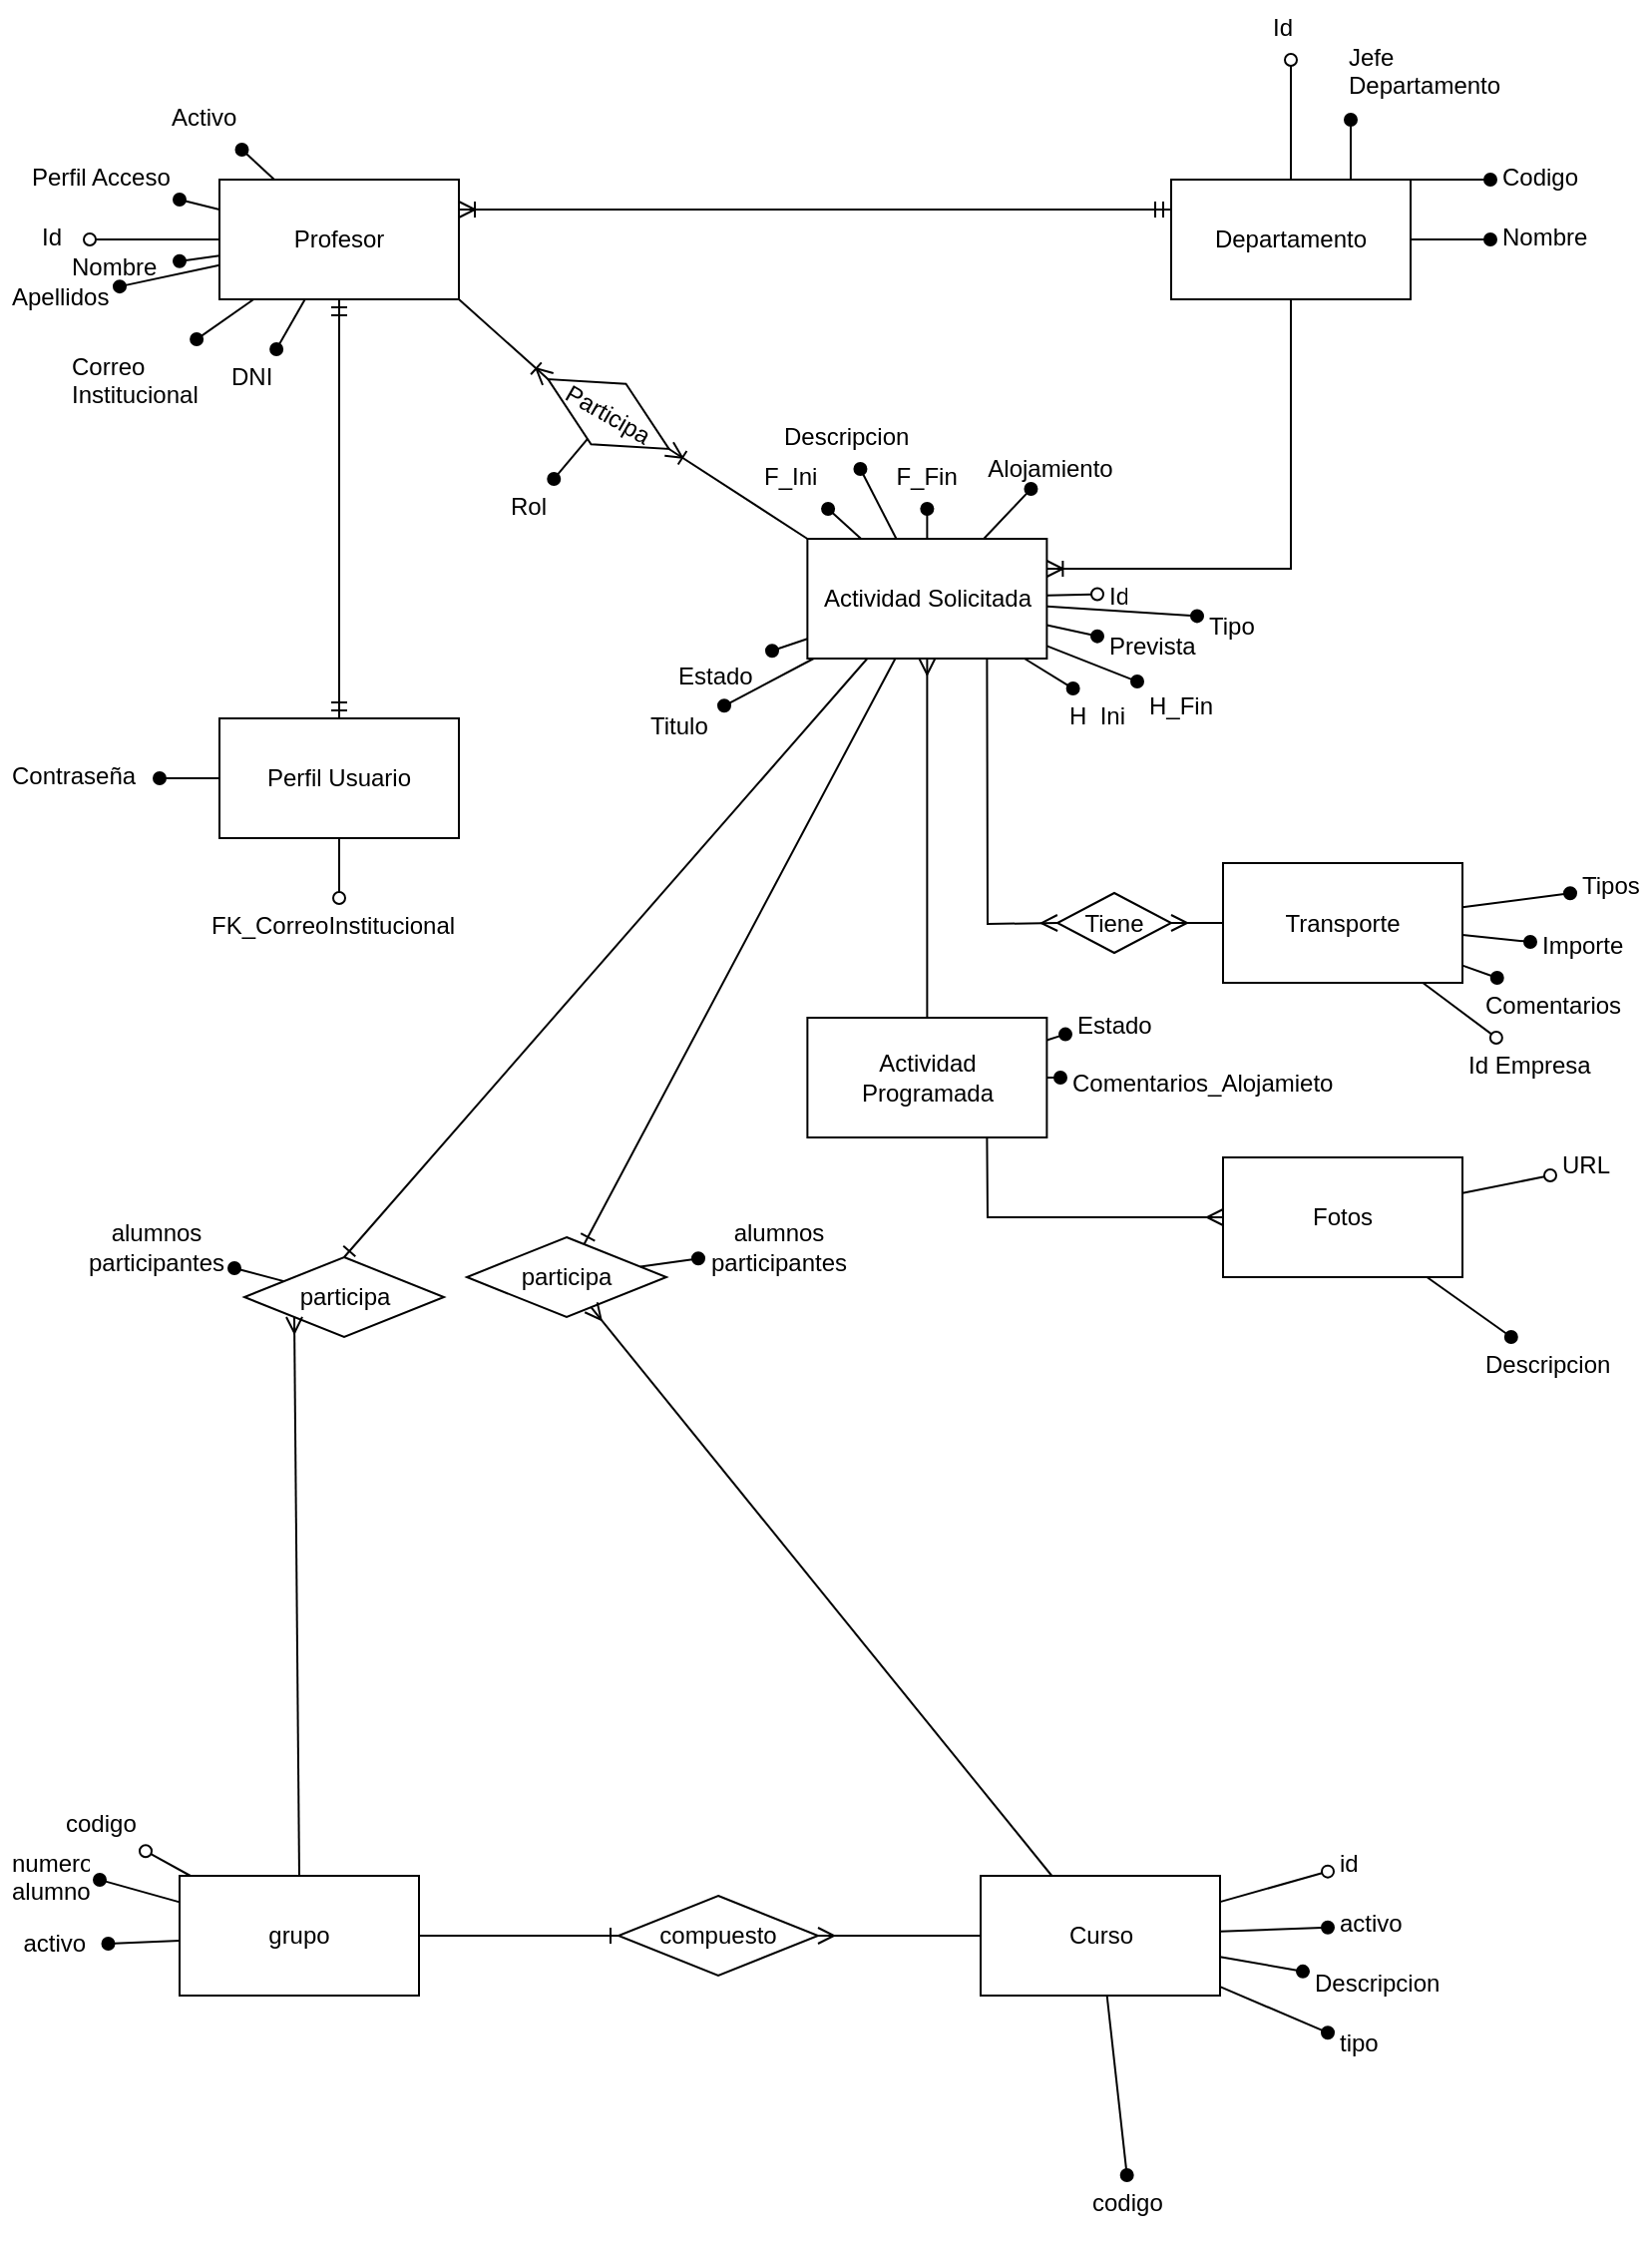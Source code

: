 <mxfile version="24.1.0" type="device">
  <diagram id="plJpAGmWLjXe8Xz67yxv" name="Página-1">
    <mxGraphModel dx="1120" dy="532" grid="1" gridSize="10" guides="1" tooltips="1" connect="1" arrows="1" fold="1" page="1" pageScale="1" pageWidth="827" pageHeight="1169" math="0" shadow="0">
      <root>
        <mxCell id="0" />
        <mxCell id="1" parent="0" />
        <mxCell id="dSzfsb9VWE610NWKicuW-9" style="edgeStyle=none;rounded=0;orthogonalLoop=1;jettySize=auto;html=1;endArrow=oval;endFill=0;" parent="1" source="dSzfsb9VWE610NWKicuW-1" target="dSzfsb9VWE610NWKicuW-5" edge="1">
          <mxGeometry relative="1" as="geometry" />
        </mxCell>
        <mxCell id="dSzfsb9VWE610NWKicuW-1" value="Profesor" style="whiteSpace=wrap;html=1;" parent="1" vertex="1">
          <mxGeometry x="110" y="110" width="120" height="60" as="geometry" />
        </mxCell>
        <mxCell id="dSzfsb9VWE610NWKicuW-5" value="Id" style="text;strokeColor=none;fillColor=none;spacingLeft=4;spacingRight=4;overflow=hidden;rotatable=0;points=[[0,0.5],[1,0.5]];portConstraint=eastwest;fontSize=12;" parent="1" vertex="1">
          <mxGeometry x="15" y="125" width="30" height="30" as="geometry" />
        </mxCell>
        <mxCell id="dSzfsb9VWE610NWKicuW-10" style="edgeStyle=none;rounded=0;orthogonalLoop=1;jettySize=auto;html=1;endArrow=oval;endFill=1;" parent="1" source="dSzfsb9VWE610NWKicuW-1" target="dSzfsb9VWE610NWKicuW-15" edge="1">
          <mxGeometry relative="1" as="geometry">
            <mxPoint x="110" y="135" as="sourcePoint" />
            <mxPoint x="70" y="130" as="targetPoint" />
          </mxGeometry>
        </mxCell>
        <mxCell id="dSzfsb9VWE610NWKicuW-15" value="Nombre" style="text;strokeColor=none;fillColor=none;spacingLeft=4;spacingRight=4;overflow=hidden;rotatable=0;points=[[0,0.5],[1,0.5]];portConstraint=eastwest;fontSize=12;" parent="1" vertex="1">
          <mxGeometry x="30" y="140" width="60" height="30" as="geometry" />
        </mxCell>
        <mxCell id="dSzfsb9VWE610NWKicuW-16" style="edgeStyle=none;rounded=0;orthogonalLoop=1;jettySize=auto;html=1;endArrow=oval;endFill=1;" parent="1" source="dSzfsb9VWE610NWKicuW-1" target="dSzfsb9VWE610NWKicuW-17" edge="1">
          <mxGeometry relative="1" as="geometry">
            <mxPoint x="110" y="185" as="sourcePoint" />
            <mxPoint x="60" y="220" as="targetPoint" />
          </mxGeometry>
        </mxCell>
        <mxCell id="dSzfsb9VWE610NWKicuW-17" value="Correo &#xa;Institucional" style="text;strokeColor=none;fillColor=none;spacingLeft=4;spacingRight=4;overflow=hidden;rotatable=0;points=[[0,0.5],[1,0.5]];portConstraint=eastwest;fontSize=12;" parent="1" vertex="1">
          <mxGeometry x="30" y="190" width="80" height="40" as="geometry" />
        </mxCell>
        <mxCell id="dSzfsb9VWE610NWKicuW-19" style="edgeStyle=none;rounded=0;orthogonalLoop=1;jettySize=auto;html=1;endArrow=oval;endFill=1;" parent="1" source="dSzfsb9VWE610NWKicuW-1" target="dSzfsb9VWE610NWKicuW-20" edge="1">
          <mxGeometry relative="1" as="geometry">
            <mxPoint x="110" y="160" as="sourcePoint" />
            <mxPoint x="70" y="160" as="targetPoint" />
          </mxGeometry>
        </mxCell>
        <mxCell id="dSzfsb9VWE610NWKicuW-20" value="Apellidos" style="text;strokeColor=none;fillColor=none;spacingLeft=4;spacingRight=4;overflow=hidden;rotatable=0;points=[[0,0.5],[1,0.5]];portConstraint=eastwest;fontSize=12;" parent="1" vertex="1">
          <mxGeometry y="155" width="60" height="30" as="geometry" />
        </mxCell>
        <mxCell id="dSzfsb9VWE610NWKicuW-24" style="edgeStyle=none;rounded=0;orthogonalLoop=1;jettySize=auto;html=1;endArrow=oval;endFill=1;" parent="1" source="dSzfsb9VWE610NWKicuW-1" target="dSzfsb9VWE610NWKicuW-25" edge="1">
          <mxGeometry relative="1" as="geometry">
            <mxPoint x="200" y="280" as="sourcePoint" />
            <mxPoint x="160" y="280" as="targetPoint" />
          </mxGeometry>
        </mxCell>
        <mxCell id="dSzfsb9VWE610NWKicuW-25" value="DNI" style="text;strokeColor=none;fillColor=none;spacingLeft=4;spacingRight=4;overflow=hidden;rotatable=0;points=[[0,0.5],[1,0.5]];portConstraint=eastwest;fontSize=12;" parent="1" vertex="1">
          <mxGeometry x="110" y="195" width="40" height="30" as="geometry" />
        </mxCell>
        <mxCell id="dSzfsb9VWE610NWKicuW-26" style="edgeStyle=none;rounded=0;orthogonalLoop=1;jettySize=auto;html=1;endArrow=oval;endFill=1;" parent="1" source="dSzfsb9VWE610NWKicuW-1" target="dSzfsb9VWE610NWKicuW-27" edge="1">
          <mxGeometry relative="1" as="geometry">
            <mxPoint x="220" y="280" as="sourcePoint" />
            <mxPoint x="110" y="50" as="targetPoint" />
          </mxGeometry>
        </mxCell>
        <mxCell id="dSzfsb9VWE610NWKicuW-27" value="Activo" style="text;strokeColor=none;fillColor=none;spacingLeft=4;spacingRight=4;overflow=hidden;rotatable=0;points=[[0,0.5],[1,0.5]];portConstraint=eastwest;fontSize=12;" parent="1" vertex="1">
          <mxGeometry x="80" y="65" width="50" height="30" as="geometry" />
        </mxCell>
        <mxCell id="dSzfsb9VWE610NWKicuW-28" style="edgeStyle=none;rounded=0;orthogonalLoop=1;jettySize=auto;html=1;endArrow=oval;endFill=1;" parent="1" source="dSzfsb9VWE610NWKicuW-1" target="dSzfsb9VWE610NWKicuW-29" edge="1">
          <mxGeometry relative="1" as="geometry">
            <mxPoint x="90" y="110" as="sourcePoint" />
            <mxPoint x="90" y="70" as="targetPoint" />
          </mxGeometry>
        </mxCell>
        <mxCell id="dSzfsb9VWE610NWKicuW-29" value="Perfil Acceso" style="text;strokeColor=none;fillColor=none;spacingLeft=4;spacingRight=4;overflow=hidden;rotatable=0;points=[[0,0.5],[1,0.5]];portConstraint=eastwest;fontSize=12;" parent="1" vertex="1">
          <mxGeometry x="10" y="95" width="80" height="30" as="geometry" />
        </mxCell>
        <mxCell id="dSzfsb9VWE610NWKicuW-30" value="Perfil Usuario" style="whiteSpace=wrap;html=1;" parent="1" vertex="1">
          <mxGeometry x="110" y="380" width="120" height="60" as="geometry" />
        </mxCell>
        <mxCell id="dSzfsb9VWE610NWKicuW-32" value="" style="fontSize=12;html=1;endArrow=ERmandOne;startArrow=ERmandOne;rounded=0;entryX=0.5;entryY=1;entryDx=0;entryDy=0;exitX=0.5;exitY=0;exitDx=0;exitDy=0;" parent="1" source="dSzfsb9VWE610NWKicuW-30" target="dSzfsb9VWE610NWKicuW-1" edge="1">
          <mxGeometry width="100" height="100" relative="1" as="geometry">
            <mxPoint x="160" y="470" as="sourcePoint" />
            <mxPoint x="260" y="290" as="targetPoint" />
          </mxGeometry>
        </mxCell>
        <mxCell id="dSzfsb9VWE610NWKicuW-35" style="edgeStyle=none;rounded=0;orthogonalLoop=1;jettySize=auto;html=1;endArrow=oval;endFill=1;entryX=1;entryY=0.5;entryDx=0;entryDy=0;exitX=0;exitY=0.5;exitDx=0;exitDy=0;" parent="1" source="dSzfsb9VWE610NWKicuW-30" target="dSzfsb9VWE610NWKicuW-36" edge="1">
          <mxGeometry relative="1" as="geometry">
            <mxPoint x="200" y="420" as="sourcePoint" />
            <mxPoint x="-90" y="240" as="targetPoint" />
          </mxGeometry>
        </mxCell>
        <mxCell id="dSzfsb9VWE610NWKicuW-36" value="Contraseña" style="text;strokeColor=none;fillColor=none;spacingLeft=4;spacingRight=4;overflow=hidden;rotatable=0;points=[[0,0.5],[1,0.5]];portConstraint=eastwest;fontSize=12;" parent="1" vertex="1">
          <mxGeometry y="395" width="80" height="30" as="geometry" />
        </mxCell>
        <mxCell id="dSzfsb9VWE610NWKicuW-37" style="edgeStyle=none;rounded=0;orthogonalLoop=1;jettySize=auto;html=1;endArrow=oval;endFill=0;exitX=0.5;exitY=1;exitDx=0;exitDy=0;" parent="1" source="dSzfsb9VWE610NWKicuW-30" target="dSzfsb9VWE610NWKicuW-38" edge="1">
          <mxGeometry relative="1" as="geometry">
            <mxPoint x="110" y="440" as="sourcePoint" />
            <mxPoint x="-90" y="270" as="targetPoint" />
          </mxGeometry>
        </mxCell>
        <mxCell id="dSzfsb9VWE610NWKicuW-38" value="FK_CorreoInstitucional" style="text;strokeColor=none;fillColor=none;spacingLeft=4;spacingRight=4;overflow=hidden;rotatable=0;points=[[0,0.5],[1,0.5]];portConstraint=eastwest;fontSize=12;" parent="1" vertex="1">
          <mxGeometry x="100" y="470" width="140" height="30" as="geometry" />
        </mxCell>
        <mxCell id="dSzfsb9VWE610NWKicuW-43" value="Departamento" style="whiteSpace=wrap;html=1;" parent="1" vertex="1">
          <mxGeometry x="587" y="110" width="120" height="60" as="geometry" />
        </mxCell>
        <mxCell id="dSzfsb9VWE610NWKicuW-44" style="edgeStyle=none;rounded=0;orthogonalLoop=1;jettySize=auto;html=1;endArrow=oval;endFill=1;entryX=0;entryY=0.5;entryDx=0;entryDy=0;exitX=1;exitY=0.5;exitDx=0;exitDy=0;" parent="1" source="dSzfsb9VWE610NWKicuW-43" target="dSzfsb9VWE610NWKicuW-45" edge="1">
          <mxGeometry relative="1" as="geometry">
            <mxPoint x="727" y="170" as="sourcePoint" />
            <mxPoint x="377" y="-30" as="targetPoint" />
          </mxGeometry>
        </mxCell>
        <mxCell id="dSzfsb9VWE610NWKicuW-45" value="Nombre" style="text;strokeColor=none;fillColor=none;spacingLeft=4;spacingRight=4;overflow=hidden;rotatable=0;points=[[0,0.5],[1,0.5]];portConstraint=eastwest;fontSize=12;" parent="1" vertex="1">
          <mxGeometry x="747" y="125" width="63" height="30" as="geometry" />
        </mxCell>
        <mxCell id="dSzfsb9VWE610NWKicuW-46" style="edgeStyle=none;rounded=0;orthogonalLoop=1;jettySize=auto;html=1;endArrow=oval;endFill=0;exitX=0.5;exitY=0;exitDx=0;exitDy=0;" parent="1" source="dSzfsb9VWE610NWKicuW-43" target="dSzfsb9VWE610NWKicuW-47" edge="1">
          <mxGeometry relative="1" as="geometry">
            <mxPoint x="577" y="170" as="sourcePoint" />
            <mxPoint x="377" as="targetPoint" />
          </mxGeometry>
        </mxCell>
        <mxCell id="dSzfsb9VWE610NWKicuW-47" value="Id" style="text;strokeColor=none;fillColor=none;spacingLeft=4;spacingRight=4;overflow=hidden;rotatable=0;points=[[0,0.5],[1,0.5]];portConstraint=eastwest;fontSize=12;" parent="1" vertex="1">
          <mxGeometry x="632" y="20" width="30" height="30" as="geometry" />
        </mxCell>
        <mxCell id="dSzfsb9VWE610NWKicuW-48" style="edgeStyle=none;rounded=0;orthogonalLoop=1;jettySize=auto;html=1;endArrow=oval;endFill=1;entryX=0;entryY=0.5;entryDx=0;entryDy=0;exitX=1;exitY=0;exitDx=0;exitDy=0;" parent="1" source="dSzfsb9VWE610NWKicuW-43" target="dSzfsb9VWE610NWKicuW-49" edge="1">
          <mxGeometry relative="1" as="geometry">
            <mxPoint x="707" y="85" as="sourcePoint" />
            <mxPoint x="377" y="-85" as="targetPoint" />
          </mxGeometry>
        </mxCell>
        <mxCell id="dSzfsb9VWE610NWKicuW-49" value="Codigo" style="text;strokeColor=none;fillColor=none;spacingLeft=4;spacingRight=4;overflow=hidden;rotatable=0;points=[[0,0.5],[1,0.5]];portConstraint=eastwest;fontSize=12;" parent="1" vertex="1">
          <mxGeometry x="747" y="95" width="63" height="30" as="geometry" />
        </mxCell>
        <mxCell id="dSzfsb9VWE610NWKicuW-50" style="edgeStyle=none;rounded=0;orthogonalLoop=1;jettySize=auto;html=1;endArrow=oval;endFill=1;exitX=0.75;exitY=0;exitDx=0;exitDy=0;" parent="1" source="dSzfsb9VWE610NWKicuW-43" edge="1">
          <mxGeometry relative="1" as="geometry">
            <mxPoint x="707" y="185" as="sourcePoint" />
            <mxPoint x="677" y="80" as="targetPoint" />
          </mxGeometry>
        </mxCell>
        <mxCell id="dSzfsb9VWE610NWKicuW-51" value="Jefe&#xa;Departamento" style="text;strokeColor=none;fillColor=none;spacingLeft=4;spacingRight=4;overflow=hidden;rotatable=0;points=[[0,0.5],[1,0.5]];portConstraint=eastwest;fontSize=12;" parent="1" vertex="1">
          <mxGeometry x="670" y="35" width="93" height="45" as="geometry" />
        </mxCell>
        <mxCell id="dSzfsb9VWE610NWKicuW-53" value="" style="fontSize=12;html=1;endArrow=ERoneToMany;startArrow=ERmandOne;rounded=0;exitX=0;exitY=0.25;exitDx=0;exitDy=0;entryX=1;entryY=0.25;entryDx=0;entryDy=0;" parent="1" source="dSzfsb9VWE610NWKicuW-43" target="dSzfsb9VWE610NWKicuW-1" edge="1">
          <mxGeometry width="100" height="100" relative="1" as="geometry">
            <mxPoint x="540" y="120" as="sourcePoint" />
            <mxPoint x="280" y="140" as="targetPoint" />
          </mxGeometry>
        </mxCell>
        <mxCell id="dSzfsb9VWE610NWKicuW-54" value="Actividad Solicitada" style="whiteSpace=wrap;html=1;" parent="1" vertex="1">
          <mxGeometry x="404.69" y="290" width="120" height="60" as="geometry" />
        </mxCell>
        <mxCell id="dSzfsb9VWE610NWKicuW-56" style="edgeStyle=none;rounded=0;orthogonalLoop=1;jettySize=auto;html=1;endArrow=oval;endFill=0;" parent="1" source="dSzfsb9VWE610NWKicuW-54" target="dSzfsb9VWE610NWKicuW-57" edge="1">
          <mxGeometry relative="1" as="geometry">
            <mxPoint x="556.69" y="380" as="sourcePoint" />
            <mxPoint x="356.69" y="210" as="targetPoint" />
          </mxGeometry>
        </mxCell>
        <mxCell id="dSzfsb9VWE610NWKicuW-57" value="Id" style="text;strokeColor=none;fillColor=none;spacingLeft=4;spacingRight=4;overflow=hidden;rotatable=0;points=[[0,0.5],[1,0.5]];portConstraint=eastwest;fontSize=12;" parent="1" vertex="1">
          <mxGeometry x="550" y="305" width="20" height="25" as="geometry" />
        </mxCell>
        <mxCell id="dSzfsb9VWE610NWKicuW-58" style="edgeStyle=none;rounded=0;orthogonalLoop=1;jettySize=auto;html=1;endArrow=oval;endFill=1;" parent="1" source="dSzfsb9VWE610NWKicuW-54" edge="1">
          <mxGeometry relative="1" as="geometry">
            <mxPoint x="524.69" y="375.0" as="sourcePoint" />
            <mxPoint x="363" y="373.656" as="targetPoint" />
          </mxGeometry>
        </mxCell>
        <mxCell id="dSzfsb9VWE610NWKicuW-61" style="edgeStyle=none;rounded=0;orthogonalLoop=1;jettySize=auto;html=1;endArrow=oval;endFill=1;" parent="1" source="dSzfsb9VWE610NWKicuW-54" target="dSzfsb9VWE610NWKicuW-62" edge="1">
          <mxGeometry relative="1" as="geometry">
            <mxPoint x="514.69" y="350.0" as="sourcePoint" />
            <mxPoint x="356.69" y="240" as="targetPoint" />
          </mxGeometry>
        </mxCell>
        <mxCell id="dSzfsb9VWE610NWKicuW-62" value="F_Ini" style="text;strokeColor=none;fillColor=none;spacingLeft=4;spacingRight=4;overflow=hidden;rotatable=0;points=[[0,0.5],[1,0.5]];portConstraint=eastwest;fontSize=12;" parent="1" vertex="1">
          <mxGeometry x="377.0" y="245" width="43" height="30" as="geometry" />
        </mxCell>
        <mxCell id="dSzfsb9VWE610NWKicuW-68" style="edgeStyle=none;rounded=0;orthogonalLoop=1;jettySize=auto;html=1;endArrow=oval;endFill=1;" parent="1" source="dSzfsb9VWE610NWKicuW-54" target="dSzfsb9VWE610NWKicuW-69" edge="1">
          <mxGeometry relative="1" as="geometry">
            <mxPoint x="596.19" y="280.0" as="sourcePoint" />
            <mxPoint x="548.19" y="260" as="targetPoint" />
          </mxGeometry>
        </mxCell>
        <mxCell id="dSzfsb9VWE610NWKicuW-69" value="Prevista" style="text;strokeColor=none;fillColor=none;spacingLeft=4;spacingRight=4;overflow=hidden;rotatable=0;points=[[0,0.5],[1,0.5]];portConstraint=eastwest;fontSize=12;" parent="1" vertex="1">
          <mxGeometry x="550" y="330" width="56" height="30" as="geometry" />
        </mxCell>
        <mxCell id="dSzfsb9VWE610NWKicuW-70" style="edgeStyle=none;rounded=0;orthogonalLoop=1;jettySize=auto;html=1;endArrow=oval;endFill=1;" parent="1" source="dSzfsb9VWE610NWKicuW-54" target="dSzfsb9VWE610NWKicuW-71" edge="1">
          <mxGeometry relative="1" as="geometry">
            <mxPoint x="446.19" y="460.0" as="sourcePoint" />
            <mxPoint x="398.19" y="440" as="targetPoint" />
          </mxGeometry>
        </mxCell>
        <mxCell id="dSzfsb9VWE610NWKicuW-71" value="Descripcion" style="text;strokeColor=none;fillColor=none;spacingLeft=4;spacingRight=4;overflow=hidden;rotatable=0;points=[[0,0.5],[1,0.5]];portConstraint=eastwest;fontSize=12;" parent="1" vertex="1">
          <mxGeometry x="387.0" y="225" width="73" height="30" as="geometry" />
        </mxCell>
        <mxCell id="dSzfsb9VWE610NWKicuW-72" value="Transporte" style="whiteSpace=wrap;html=1;" parent="1" vertex="1">
          <mxGeometry x="613" y="452.5" width="120" height="60" as="geometry" />
        </mxCell>
        <mxCell id="dSzfsb9VWE610NWKicuW-73" style="edgeStyle=none;rounded=0;orthogonalLoop=1;jettySize=auto;html=1;endArrow=oval;endFill=1;" parent="1" source="dSzfsb9VWE610NWKicuW-72" target="dSzfsb9VWE610NWKicuW-74" edge="1">
          <mxGeometry relative="1" as="geometry">
            <mxPoint x="660" y="460" as="sourcePoint" />
            <mxPoint x="480" y="260" as="targetPoint" />
          </mxGeometry>
        </mxCell>
        <mxCell id="dSzfsb9VWE610NWKicuW-74" value="Comentarios" style="text;strokeColor=none;fillColor=none;spacingLeft=4;spacingRight=4;overflow=hidden;rotatable=0;points=[[0,0.5],[1,0.5]];portConstraint=eastwest;fontSize=12;" parent="1" vertex="1">
          <mxGeometry x="738.5" y="510" width="80" height="20" as="geometry" />
        </mxCell>
        <mxCell id="dSzfsb9VWE610NWKicuW-75" style="edgeStyle=none;rounded=0;orthogonalLoop=1;jettySize=auto;html=1;endArrow=oval;endFill=0;" parent="1" source="dSzfsb9VWE610NWKicuW-72" target="dSzfsb9VWE610NWKicuW-76" edge="1">
          <mxGeometry relative="1" as="geometry">
            <mxPoint x="680" y="460" as="sourcePoint" />
            <mxPoint x="480" y="290" as="targetPoint" />
          </mxGeometry>
        </mxCell>
        <mxCell id="dSzfsb9VWE610NWKicuW-76" value="Id Empresa" style="text;strokeColor=none;fillColor=none;spacingLeft=4;spacingRight=4;overflow=hidden;rotatable=0;points=[[0,0.5],[1,0.5]];portConstraint=eastwest;fontSize=12;" parent="1" vertex="1">
          <mxGeometry x="730" y="540" width="80" height="30" as="geometry" />
        </mxCell>
        <mxCell id="dSzfsb9VWE610NWKicuW-77" style="edgeStyle=none;rounded=0;orthogonalLoop=1;jettySize=auto;html=1;endArrow=oval;endFill=1;" parent="1" source="dSzfsb9VWE610NWKicuW-72" target="dSzfsb9VWE610NWKicuW-78" edge="1">
          <mxGeometry relative="1" as="geometry">
            <mxPoint x="730" y="355" as="sourcePoint" />
            <mxPoint x="530" y="185" as="targetPoint" />
          </mxGeometry>
        </mxCell>
        <mxCell id="dSzfsb9VWE610NWKicuW-78" value="Importe" style="text;strokeColor=none;fillColor=none;spacingLeft=4;spacingRight=4;overflow=hidden;rotatable=0;points=[[0,0.5],[1,0.5]];portConstraint=eastwest;fontSize=12;" parent="1" vertex="1">
          <mxGeometry x="767" y="480" width="60" height="30" as="geometry" />
        </mxCell>
        <mxCell id="dSzfsb9VWE610NWKicuW-79" style="edgeStyle=none;rounded=0;orthogonalLoop=1;jettySize=auto;html=1;endArrow=oval;endFill=1;" parent="1" source="dSzfsb9VWE610NWKicuW-72" target="dSzfsb9VWE610NWKicuW-80" edge="1">
          <mxGeometry relative="1" as="geometry">
            <mxPoint x="667" y="390.0" as="sourcePoint" />
            <mxPoint x="457" y="175" as="targetPoint" />
          </mxGeometry>
        </mxCell>
        <mxCell id="dSzfsb9VWE610NWKicuW-80" value="Tipos" style="text;strokeColor=none;fillColor=none;spacingLeft=4;spacingRight=4;overflow=hidden;rotatable=0;points=[[0,0.5],[1,0.5]];portConstraint=eastwest;fontSize=12;" parent="1" vertex="1">
          <mxGeometry x="787" y="450" width="40" height="30" as="geometry" />
        </mxCell>
        <mxCell id="dSzfsb9VWE610NWKicuW-81" style="edgeStyle=none;rounded=0;orthogonalLoop=1;jettySize=auto;html=1;endArrow=oval;endFill=1;" parent="1" source="dSzfsb9VWE610NWKicuW-54" target="dSzfsb9VWE610NWKicuW-82" edge="1">
          <mxGeometry relative="1" as="geometry">
            <mxPoint x="414.69" y="465.0" as="sourcePoint" />
            <mxPoint x="204.69" y="250" as="targetPoint" />
          </mxGeometry>
        </mxCell>
        <mxCell id="dSzfsb9VWE610NWKicuW-82" value="H_Ini" style="text;strokeColor=none;fillColor=none;spacingLeft=4;spacingRight=4;overflow=hidden;rotatable=0;points=[[0,0.5],[1,0.5]];portConstraint=eastwest;fontSize=12;" parent="1" vertex="1">
          <mxGeometry x="530" y="365" width="40" height="15" as="geometry" />
        </mxCell>
        <mxCell id="dSzfsb9VWE610NWKicuW-83" style="edgeStyle=none;rounded=0;orthogonalLoop=1;jettySize=auto;html=1;endArrow=oval;endFill=1;" parent="1" source="dSzfsb9VWE610NWKicuW-54" target="dSzfsb9VWE610NWKicuW-84" edge="1">
          <mxGeometry relative="1" as="geometry">
            <mxPoint x="473.19" y="415.0" as="sourcePoint" />
            <mxPoint x="425.19" y="395" as="targetPoint" />
          </mxGeometry>
        </mxCell>
        <mxCell id="dSzfsb9VWE610NWKicuW-84" value="H_Fin" style="text;strokeColor=none;fillColor=none;spacingLeft=4;spacingRight=4;overflow=hidden;rotatable=0;points=[[0,0.5],[1,0.5]];portConstraint=eastwest;fontSize=12;" parent="1" vertex="1">
          <mxGeometry x="570" y="360" width="43" height="20" as="geometry" />
        </mxCell>
        <mxCell id="KB-nOq9MS0V8u7GQi-zs-3" style="edgeStyle=none;rounded=0;orthogonalLoop=1;jettySize=auto;html=1;endArrow=oval;endFill=1;" parent="1" source="dSzfsb9VWE610NWKicuW-54" target="KB-nOq9MS0V8u7GQi-zs-4" edge="1">
          <mxGeometry relative="1" as="geometry">
            <mxPoint x="464.69" y="290" as="sourcePoint" />
            <mxPoint x="416.69" y="270" as="targetPoint" />
          </mxGeometry>
        </mxCell>
        <mxCell id="KB-nOq9MS0V8u7GQi-zs-5" style="edgeStyle=none;rounded=0;orthogonalLoop=1;jettySize=auto;html=1;endArrow=oval;endFill=1;" parent="1" source="dSzfsb9VWE610NWKicuW-54" target="KB-nOq9MS0V8u7GQi-zs-6" edge="1">
          <mxGeometry relative="1" as="geometry">
            <mxPoint x="524.69" y="450" as="sourcePoint" />
            <mxPoint x="440" y="380" as="targetPoint" />
          </mxGeometry>
        </mxCell>
        <mxCell id="KB-nOq9MS0V8u7GQi-zs-6" value="Estado" style="text;strokeColor=none;fillColor=none;spacingLeft=4;spacingRight=4;overflow=hidden;rotatable=0;points=[[0,0.5],[1,0.5]];portConstraint=eastwest;fontSize=12;" parent="1" vertex="1">
          <mxGeometry x="334" y="345" width="53" height="20" as="geometry" />
        </mxCell>
        <mxCell id="KB-nOq9MS0V8u7GQi-zs-10" value="Participa" style="shape=rhombus;perimeter=rhombusPerimeter;whiteSpace=wrap;html=1;align=center;rotation=30;" parent="1" vertex="1">
          <mxGeometry x="270" y="210" width="70" height="35" as="geometry" />
        </mxCell>
        <mxCell id="KB-nOq9MS0V8u7GQi-zs-11" value="" style="fontSize=12;html=1;endArrow=ERoneToMany;rounded=0;exitX=1;exitY=1;exitDx=0;exitDy=0;entryX=0;entryY=0.5;entryDx=0;entryDy=0;" parent="1" source="dSzfsb9VWE610NWKicuW-1" target="KB-nOq9MS0V8u7GQi-zs-10" edge="1">
          <mxGeometry width="100" height="100" relative="1" as="geometry">
            <mxPoint x="360" y="330" as="sourcePoint" />
            <mxPoint x="460" y="230" as="targetPoint" />
          </mxGeometry>
        </mxCell>
        <mxCell id="KB-nOq9MS0V8u7GQi-zs-12" value="" style="fontSize=12;html=1;endArrow=ERoneToMany;rounded=0;exitX=0;exitY=0;exitDx=0;exitDy=0;entryX=1;entryY=0.5;entryDx=0;entryDy=0;" parent="1" source="dSzfsb9VWE610NWKicuW-54" target="KB-nOq9MS0V8u7GQi-zs-10" edge="1">
          <mxGeometry width="100" height="100" relative="1" as="geometry">
            <mxPoint x="284.69" y="310" as="sourcePoint" />
            <mxPoint x="360" y="245" as="targetPoint" />
          </mxGeometry>
        </mxCell>
        <mxCell id="KB-nOq9MS0V8u7GQi-zs-4" value="F_Fin" style="text;strokeColor=none;fillColor=none;spacingLeft=4;spacingRight=4;overflow=hidden;rotatable=0;points=[[0,0.5],[1,0.5]];portConstraint=eastwest;fontSize=12;" parent="1" vertex="1">
          <mxGeometry x="443.19" y="245" width="43" height="30" as="geometry" />
        </mxCell>
        <mxCell id="KB-nOq9MS0V8u7GQi-zs-21" value="" style="fontSize=12;html=1;endArrow=ERoneToMany;rounded=0;exitX=0.5;exitY=1;exitDx=0;exitDy=0;entryX=1;entryY=0.25;entryDx=0;entryDy=0;edgeStyle=orthogonalEdgeStyle;" parent="1" source="dSzfsb9VWE610NWKicuW-43" target="dSzfsb9VWE610NWKicuW-54" edge="1">
          <mxGeometry width="100" height="100" relative="1" as="geometry">
            <mxPoint x="562" y="305" as="sourcePoint" />
            <mxPoint x="650" y="290" as="targetPoint" />
          </mxGeometry>
        </mxCell>
        <mxCell id="KB-nOq9MS0V8u7GQi-zs-22" value="Actividad Programada" style="whiteSpace=wrap;html=1;" parent="1" vertex="1">
          <mxGeometry x="404.69" y="530" width="120" height="60" as="geometry" />
        </mxCell>
        <mxCell id="KB-nOq9MS0V8u7GQi-zs-23" value="" style="fontSize=12;html=1;endArrow=ERmany;rounded=0;entryX=0.5;entryY=1;entryDx=0;entryDy=0;exitX=0.5;exitY=0;exitDx=0;exitDy=0;" parent="1" source="KB-nOq9MS0V8u7GQi-zs-22" target="dSzfsb9VWE610NWKicuW-54" edge="1">
          <mxGeometry width="100" height="100" relative="1" as="geometry">
            <mxPoint x="430" y="520" as="sourcePoint" />
            <mxPoint x="530" y="420" as="targetPoint" />
          </mxGeometry>
        </mxCell>
        <mxCell id="KB-nOq9MS0V8u7GQi-zs-24" value="Tiene" style="shape=rhombus;perimeter=rhombusPerimeter;whiteSpace=wrap;html=1;align=center;rotation=0;" parent="1" vertex="1">
          <mxGeometry x="530" y="467.5" width="57" height="30" as="geometry" />
        </mxCell>
        <mxCell id="KB-nOq9MS0V8u7GQi-zs-25" value="" style="fontSize=12;html=1;endArrow=ERmany;rounded=0;entryX=0;entryY=0.5;entryDx=0;entryDy=0;exitX=0.75;exitY=1;exitDx=0;exitDy=0;" parent="1" source="dSzfsb9VWE610NWKicuW-54" target="KB-nOq9MS0V8u7GQi-zs-24" edge="1">
          <mxGeometry width="100" height="100" relative="1" as="geometry">
            <mxPoint x="430" y="520" as="sourcePoint" />
            <mxPoint x="490" y="400" as="targetPoint" />
            <Array as="points">
              <mxPoint x="495" y="483" />
            </Array>
          </mxGeometry>
        </mxCell>
        <mxCell id="KB-nOq9MS0V8u7GQi-zs-26" value="" style="fontSize=12;html=1;endArrow=ERmany;rounded=0;entryX=1;entryY=0.5;entryDx=0;entryDy=0;exitX=0;exitY=0.5;exitDx=0;exitDy=0;" parent="1" source="dSzfsb9VWE610NWKicuW-72" target="KB-nOq9MS0V8u7GQi-zs-24" edge="1">
          <mxGeometry width="100" height="100" relative="1" as="geometry">
            <mxPoint x="505" y="360" as="sourcePoint" />
            <mxPoint x="505" y="475" as="targetPoint" />
          </mxGeometry>
        </mxCell>
        <mxCell id="KB-nOq9MS0V8u7GQi-zs-31" value="Comentarios_Alojamieto" style="text;strokeColor=none;fillColor=none;spacingLeft=4;spacingRight=4;overflow=hidden;rotatable=0;points=[[0,0.5],[1,0.5]];portConstraint=eastwest;fontSize=12;" parent="1" vertex="1">
          <mxGeometry x="531.5" y="548.75" width="148.5" height="22.5" as="geometry" />
        </mxCell>
        <mxCell id="KB-nOq9MS0V8u7GQi-zs-32" style="edgeStyle=none;rounded=0;orthogonalLoop=1;jettySize=auto;html=1;endArrow=oval;endFill=1;" parent="1" source="KB-nOq9MS0V8u7GQi-zs-22" target="KB-nOq9MS0V8u7GQi-zs-31" edge="1">
          <mxGeometry relative="1" as="geometry">
            <mxPoint x="741.803" y="365" as="sourcePoint" />
            <mxPoint x="777" y="502" as="targetPoint" />
          </mxGeometry>
        </mxCell>
        <mxCell id="KB-nOq9MS0V8u7GQi-zs-33" value="Fotos" style="whiteSpace=wrap;html=1;" parent="1" vertex="1">
          <mxGeometry x="613" y="600" width="120" height="60" as="geometry" />
        </mxCell>
        <mxCell id="KB-nOq9MS0V8u7GQi-zs-34" value="URL" style="text;strokeColor=none;fillColor=none;spacingLeft=4;spacingRight=4;overflow=hidden;rotatable=0;points=[[0,0.5],[1,0.5]];portConstraint=eastwest;fontSize=12;" parent="1" vertex="1">
          <mxGeometry x="777" y="590" width="40" height="30" as="geometry" />
        </mxCell>
        <mxCell id="KB-nOq9MS0V8u7GQi-zs-35" style="edgeStyle=none;rounded=0;orthogonalLoop=1;jettySize=auto;html=1;endArrow=oval;endFill=0;" parent="1" source="KB-nOq9MS0V8u7GQi-zs-33" target="KB-nOq9MS0V8u7GQi-zs-34" edge="1">
          <mxGeometry relative="1" as="geometry">
            <mxPoint x="723" y="523" as="sourcePoint" />
            <mxPoint x="760" y="550" as="targetPoint" />
          </mxGeometry>
        </mxCell>
        <mxCell id="KB-nOq9MS0V8u7GQi-zs-36" value="" style="fontSize=12;html=1;endArrow=ERmany;rounded=0;entryX=0;entryY=0.5;entryDx=0;entryDy=0;exitX=0.75;exitY=1;exitDx=0;exitDy=0;" parent="1" source="KB-nOq9MS0V8u7GQi-zs-22" target="KB-nOq9MS0V8u7GQi-zs-33" edge="1">
          <mxGeometry width="100" height="100" relative="1" as="geometry">
            <mxPoint x="480" y="600" as="sourcePoint" />
            <mxPoint x="515" y="733" as="targetPoint" />
            <Array as="points">
              <mxPoint x="495" y="630" />
            </Array>
          </mxGeometry>
        </mxCell>
        <mxCell id="nlsm-5YglcvyF326Bw8--1" value="Estado" style="text;strokeColor=none;fillColor=none;spacingLeft=4;spacingRight=4;overflow=hidden;rotatable=0;points=[[0,0.5],[1,0.5]];portConstraint=eastwest;fontSize=12;" parent="1" vertex="1">
          <mxGeometry x="534" y="520" width="53" height="20" as="geometry" />
        </mxCell>
        <mxCell id="nlsm-5YglcvyF326Bw8--2" style="edgeStyle=none;rounded=0;orthogonalLoop=1;jettySize=auto;html=1;endArrow=oval;endFill=1;" parent="1" source="KB-nOq9MS0V8u7GQi-zs-22" target="nlsm-5YglcvyF326Bw8--1" edge="1">
          <mxGeometry relative="1" as="geometry">
            <mxPoint x="459.244" y="300" as="sourcePoint" />
            <mxPoint x="280" y="630" as="targetPoint" />
          </mxGeometry>
        </mxCell>
        <mxCell id="nlsm-5YglcvyF326Bw8--3" style="edgeStyle=none;rounded=0;orthogonalLoop=1;jettySize=auto;html=1;endArrow=oval;endFill=1;" parent="1" source="KB-nOq9MS0V8u7GQi-zs-10" target="nlsm-5YglcvyF326Bw8--5" edge="1">
          <mxGeometry relative="1" as="geometry">
            <mxPoint x="294.833" y="255" as="sourcePoint" />
            <mxPoint x="290" y="270" as="targetPoint" />
          </mxGeometry>
        </mxCell>
        <mxCell id="nlsm-5YglcvyF326Bw8--4" value="Titulo" style="text;strokeColor=none;fillColor=none;spacingLeft=4;spacingRight=4;overflow=hidden;rotatable=0;points=[[0,0.5],[1,0.5]];portConstraint=eastwest;fontSize=12;" parent="1" vertex="1">
          <mxGeometry x="320.0" y="370" width="43" height="30" as="geometry" />
        </mxCell>
        <mxCell id="nlsm-5YglcvyF326Bw8--5" value="Rol" style="text;strokeColor=none;fillColor=none;spacingLeft=4;spacingRight=4;overflow=hidden;rotatable=0;points=[[0,0.5],[1,0.5]];portConstraint=eastwest;fontSize=12;" parent="1" vertex="1">
          <mxGeometry x="250" y="260" width="30" height="30" as="geometry" />
        </mxCell>
        <mxCell id="nlsm-5YglcvyF326Bw8--6" value="Tipo" style="text;strokeColor=none;fillColor=none;spacingLeft=4;spacingRight=4;overflow=hidden;rotatable=0;points=[[0,0.5],[1,0.5]];portConstraint=eastwest;fontSize=12;" parent="1" vertex="1">
          <mxGeometry x="600" y="320" width="40" height="20" as="geometry" />
        </mxCell>
        <mxCell id="nlsm-5YglcvyF326Bw8--7" style="edgeStyle=none;rounded=0;orthogonalLoop=1;jettySize=auto;html=1;endArrow=oval;endFill=1;" parent="1" source="dSzfsb9VWE610NWKicuW-54" target="nlsm-5YglcvyF326Bw8--6" edge="1">
          <mxGeometry relative="1" as="geometry">
            <mxPoint x="534.69" y="353.657" as="sourcePoint" />
            <mxPoint x="580" y="371.523" as="targetPoint" />
          </mxGeometry>
        </mxCell>
        <mxCell id="nlsm-5YglcvyF326Bw8--8" value="Descripcion" style="text;strokeColor=none;fillColor=none;spacingLeft=4;spacingRight=4;overflow=hidden;rotatable=0;points=[[0,0.5],[1,0.5]];portConstraint=eastwest;fontSize=12;" parent="1" vertex="1">
          <mxGeometry x="738.5" y="690" width="80" height="30" as="geometry" />
        </mxCell>
        <mxCell id="nlsm-5YglcvyF326Bw8--9" style="edgeStyle=none;rounded=0;orthogonalLoop=1;jettySize=auto;html=1;endArrow=oval;endFill=1;" parent="1" source="KB-nOq9MS0V8u7GQi-zs-33" target="nlsm-5YglcvyF326Bw8--8" edge="1">
          <mxGeometry relative="1" as="geometry">
            <mxPoint x="743" y="627.903" as="sourcePoint" />
            <mxPoint x="787" y="619.032" as="targetPoint" />
          </mxGeometry>
        </mxCell>
        <mxCell id="nlsm-5YglcvyF326Bw8--11" value="Curso" style="whiteSpace=wrap;html=1;" parent="1" vertex="1">
          <mxGeometry x="491.5" y="960" width="120" height="60" as="geometry" />
        </mxCell>
        <mxCell id="nlsm-5YglcvyF326Bw8--12" value="id" style="text;strokeColor=none;fillColor=none;spacingLeft=4;spacingRight=4;overflow=hidden;rotatable=0;points=[[0,0.5],[1,0.5]];portConstraint=eastwest;fontSize=12;" parent="1" vertex="1">
          <mxGeometry x="665.5" y="940" width="20" height="30" as="geometry" />
        </mxCell>
        <mxCell id="nlsm-5YglcvyF326Bw8--13" style="edgeStyle=none;rounded=0;orthogonalLoop=1;jettySize=auto;html=1;endArrow=oval;endFill=0;" parent="1" source="nlsm-5YglcvyF326Bw8--11" target="nlsm-5YglcvyF326Bw8--12" edge="1">
          <mxGeometry relative="1" as="geometry">
            <mxPoint x="1094.5" y="747.903" as="sourcePoint" />
            <mxPoint x="1138.5" y="739.032" as="targetPoint" />
          </mxGeometry>
        </mxCell>
        <mxCell id="nlsm-5YglcvyF326Bw8--14" value="Descripcion" style="text;strokeColor=none;fillColor=none;spacingLeft=4;spacingRight=4;overflow=hidden;rotatable=0;points=[[0,0.5],[1,0.5]];portConstraint=eastwest;fontSize=12;" parent="1" vertex="1">
          <mxGeometry x="653" y="1000" width="80" height="30" as="geometry" />
        </mxCell>
        <mxCell id="nlsm-5YglcvyF326Bw8--15" style="edgeStyle=none;rounded=0;orthogonalLoop=1;jettySize=auto;html=1;endArrow=oval;endFill=1;" parent="1" source="nlsm-5YglcvyF326Bw8--11" target="nlsm-5YglcvyF326Bw8--14" edge="1">
          <mxGeometry relative="1" as="geometry">
            <mxPoint x="1076.7" y="790" as="sourcePoint" />
            <mxPoint x="1118.9" y="820" as="targetPoint" />
            <Array as="points" />
          </mxGeometry>
        </mxCell>
        <mxCell id="nlsm-5YglcvyF326Bw8--16" value="codigo" style="text;strokeColor=none;fillColor=none;spacingLeft=4;spacingRight=4;overflow=hidden;rotatable=0;points=[[0,0.5],[1,0.5]];portConstraint=eastwest;fontSize=12;" parent="1" vertex="1">
          <mxGeometry x="541.5" y="1110" width="50" height="30" as="geometry" />
        </mxCell>
        <mxCell id="nlsm-5YglcvyF326Bw8--18" style="edgeStyle=none;rounded=0;orthogonalLoop=1;jettySize=auto;html=1;endArrow=oval;endFill=1;" parent="1" source="nlsm-5YglcvyF326Bw8--11" target="nlsm-5YglcvyF326Bw8--16" edge="1">
          <mxGeometry relative="1" as="geometry">
            <mxPoint x="621.5" y="1010.601" as="sourcePoint" />
            <mxPoint x="663" y="1017.933" as="targetPoint" />
            <Array as="points" />
          </mxGeometry>
        </mxCell>
        <mxCell id="nlsm-5YglcvyF326Bw8--19" value="activo" style="text;strokeColor=none;fillColor=none;spacingLeft=4;spacingRight=4;overflow=hidden;rotatable=0;points=[[0,0.5],[1,0.5]];portConstraint=eastwest;fontSize=12;" parent="1" vertex="1">
          <mxGeometry x="665.5" y="970" width="50" height="30" as="geometry" />
        </mxCell>
        <mxCell id="nlsm-5YglcvyF326Bw8--20" style="edgeStyle=none;rounded=0;orthogonalLoop=1;jettySize=auto;html=1;endArrow=oval;endFill=1;" parent="1" source="nlsm-5YglcvyF326Bw8--11" target="nlsm-5YglcvyF326Bw8--19" edge="1">
          <mxGeometry relative="1" as="geometry">
            <mxPoint x="424.833" y="1030" as="sourcePoint" />
            <mxPoint x="533" y="1027.933" as="targetPoint" />
            <Array as="points" />
          </mxGeometry>
        </mxCell>
        <mxCell id="nlsm-5YglcvyF326Bw8--21" value="tipo" style="text;strokeColor=none;fillColor=none;spacingLeft=4;spacingRight=4;overflow=hidden;rotatable=0;points=[[0,0.5],[1,0.5]];portConstraint=eastwest;fontSize=12;" parent="1" vertex="1">
          <mxGeometry x="665.5" y="1030" width="30" height="30" as="geometry" />
        </mxCell>
        <mxCell id="nlsm-5YglcvyF326Bw8--22" style="edgeStyle=none;rounded=0;orthogonalLoop=1;jettySize=auto;html=1;endArrow=oval;endFill=1;" parent="1" source="nlsm-5YglcvyF326Bw8--11" target="nlsm-5YglcvyF326Bw8--21" edge="1">
          <mxGeometry relative="1" as="geometry">
            <mxPoint x="624.833" y="1020" as="sourcePoint" />
            <mxPoint x="671.5" y="1070" as="targetPoint" />
            <Array as="points" />
          </mxGeometry>
        </mxCell>
        <mxCell id="nlsm-5YglcvyF326Bw8--26" value="grupo" style="whiteSpace=wrap;html=1;" parent="1" vertex="1">
          <mxGeometry x="90" y="960" width="120" height="60" as="geometry" />
        </mxCell>
        <mxCell id="nlsm-5YglcvyF326Bw8--27" value="codigo" style="text;strokeColor=none;fillColor=none;spacingLeft=4;spacingRight=4;overflow=hidden;rotatable=0;points=[[0,0.5],[1,0.5]];portConstraint=eastwest;fontSize=12;" parent="1" vertex="1">
          <mxGeometry x="27" y="920" width="46" height="30" as="geometry" />
        </mxCell>
        <mxCell id="nlsm-5YglcvyF326Bw8--28" style="edgeStyle=none;rounded=0;orthogonalLoop=1;jettySize=auto;html=1;endArrow=oval;endFill=0;" parent="1" source="nlsm-5YglcvyF326Bw8--26" target="nlsm-5YglcvyF326Bw8--27" edge="1">
          <mxGeometry relative="1" as="geometry">
            <mxPoint x="703" y="707.903" as="sourcePoint" />
            <mxPoint x="747" y="699.032" as="targetPoint" />
          </mxGeometry>
        </mxCell>
        <mxCell id="nlsm-5YglcvyF326Bw8--29" value="activo" style="text;strokeColor=none;fillColor=none;spacingLeft=4;spacingRight=4;overflow=hidden;rotatable=0;points=[[0,0.5],[1,0.5]];portConstraint=eastwest;fontSize=12;" parent="1" vertex="1">
          <mxGeometry x="5.75" y="980" width="48.5" height="30" as="geometry" />
        </mxCell>
        <mxCell id="nlsm-5YglcvyF326Bw8--30" style="edgeStyle=none;rounded=0;orthogonalLoop=1;jettySize=auto;html=1;endArrow=oval;endFill=1;" parent="1" source="nlsm-5YglcvyF326Bw8--26" target="nlsm-5YglcvyF326Bw8--29" edge="1">
          <mxGeometry relative="1" as="geometry">
            <mxPoint x="685.2" y="750" as="sourcePoint" />
            <mxPoint x="727.4" y="780" as="targetPoint" />
            <Array as="points" />
          </mxGeometry>
        </mxCell>
        <mxCell id="nlsm-5YglcvyF326Bw8--33" value="numero&#xa;alumnos" style="text;strokeColor=none;fillColor=none;spacingLeft=4;spacingRight=4;overflow=hidden;rotatable=0;points=[[0,0.5],[1,0.5]];portConstraint=eastwest;fontSize=12;" parent="1" vertex="1">
          <mxGeometry y="940" width="50" height="30" as="geometry" />
        </mxCell>
        <mxCell id="nlsm-5YglcvyF326Bw8--34" style="edgeStyle=none;rounded=0;orthogonalLoop=1;jettySize=auto;html=1;endArrow=oval;endFill=1;" parent="1" source="nlsm-5YglcvyF326Bw8--26" target="nlsm-5YglcvyF326Bw8--33" edge="1">
          <mxGeometry relative="1" as="geometry">
            <mxPoint x="33.333" y="990" as="sourcePoint" />
            <mxPoint x="141.5" y="987.933" as="targetPoint" />
            <Array as="points" />
          </mxGeometry>
        </mxCell>
        <mxCell id="nlsm-5YglcvyF326Bw8--37" value="compuesto" style="shape=rhombus;perimeter=rhombusPerimeter;whiteSpace=wrap;html=1;align=center;" parent="1" vertex="1">
          <mxGeometry x="310" y="970" width="100" height="40" as="geometry" />
        </mxCell>
        <mxCell id="nlsm-5YglcvyF326Bw8--38" value="" style="fontSize=12;html=1;endArrow=ERmany;rounded=0;entryX=1;entryY=0.5;entryDx=0;entryDy=0;exitX=0;exitY=0.5;exitDx=0;exitDy=0;" parent="1" source="nlsm-5YglcvyF326Bw8--11" target="nlsm-5YglcvyF326Bw8--37" edge="1">
          <mxGeometry width="100" height="100" relative="1" as="geometry">
            <mxPoint x="334.0" y="820" as="sourcePoint" />
            <mxPoint x="452.31" y="860" as="targetPoint" />
            <Array as="points" />
          </mxGeometry>
        </mxCell>
        <mxCell id="nlsm-5YglcvyF326Bw8--39" value="" style="fontSize=12;html=1;endArrow=ERone;endFill=1;rounded=0;entryX=0;entryY=0.5;entryDx=0;entryDy=0;exitX=1;exitY=0.5;exitDx=0;exitDy=0;" parent="1" source="nlsm-5YglcvyF326Bw8--26" target="nlsm-5YglcvyF326Bw8--37" edge="1">
          <mxGeometry width="100" height="100" relative="1" as="geometry">
            <mxPoint x="270" y="1050" as="sourcePoint" />
            <mxPoint x="460" y="910" as="targetPoint" />
          </mxGeometry>
        </mxCell>
        <mxCell id="nlsm-5YglcvyF326Bw8--40" value="participa" style="shape=rhombus;perimeter=rhombusPerimeter;whiteSpace=wrap;html=1;align=center;" parent="1" vertex="1">
          <mxGeometry x="122.5" y="650" width="100" height="40" as="geometry" />
        </mxCell>
        <mxCell id="nlsm-5YglcvyF326Bw8--42" value="" style="fontSize=12;html=1;endArrow=ERmany;rounded=0;entryX=0;entryY=1;entryDx=0;entryDy=0;exitX=0.5;exitY=0;exitDx=0;exitDy=0;" parent="1" source="nlsm-5YglcvyF326Bw8--26" target="nlsm-5YglcvyF326Bw8--40" edge="1">
          <mxGeometry width="100" height="100" relative="1" as="geometry">
            <mxPoint x="501.5" y="970" as="sourcePoint" />
            <mxPoint x="365" y="710" as="targetPoint" />
            <Array as="points" />
          </mxGeometry>
        </mxCell>
        <mxCell id="nlsm-5YglcvyF326Bw8--43" value="" style="fontSize=12;html=1;endArrow=ERone;endFill=1;rounded=0;exitX=0.25;exitY=1;exitDx=0;exitDy=0;entryX=0.5;entryY=0;entryDx=0;entryDy=0;" parent="1" source="dSzfsb9VWE610NWKicuW-54" target="nlsm-5YglcvyF326Bw8--40" edge="1">
          <mxGeometry width="100" height="100" relative="1" as="geometry">
            <mxPoint x="220" y="1000" as="sourcePoint" />
            <mxPoint x="360" y="450" as="targetPoint" />
          </mxGeometry>
        </mxCell>
        <mxCell id="nlsm-5YglcvyF326Bw8--44" style="edgeStyle=none;rounded=0;orthogonalLoop=1;jettySize=auto;html=1;endArrow=oval;endFill=1;" parent="1" source="nlsm-5YglcvyF326Bw8--40" target="nlsm-5YglcvyF326Bw8--45" edge="1">
          <mxGeometry relative="1" as="geometry">
            <mxPoint x="167.5" y="830" as="sourcePoint" />
            <mxPoint x="197.5" y="740" as="targetPoint" />
            <Array as="points" />
          </mxGeometry>
        </mxCell>
        <mxCell id="nlsm-5YglcvyF326Bw8--45" value="alumnos&lt;br&gt;participantes" style="text;html=1;align=center;verticalAlign=middle;resizable=0;points=[];autosize=1;strokeColor=none;fillColor=none;" parent="1" vertex="1">
          <mxGeometry x="37.5" y="630" width="80" height="30" as="geometry" />
        </mxCell>
        <mxCell id="EolVj7vKWls9wPQHNb-5-1" style="edgeStyle=none;rounded=0;orthogonalLoop=1;jettySize=auto;html=1;endArrow=oval;endFill=1;" parent="1" source="dSzfsb9VWE610NWKicuW-54" target="EolVj7vKWls9wPQHNb-5-2" edge="1">
          <mxGeometry relative="1" as="geometry">
            <mxPoint x="510" y="400" as="sourcePoint" />
            <mxPoint x="520" y="260" as="targetPoint" />
          </mxGeometry>
        </mxCell>
        <mxCell id="EolVj7vKWls9wPQHNb-5-2" value="Alojamiento" style="text;html=1;align=center;verticalAlign=middle;resizable=0;points=[];autosize=1;strokeColor=none;fillColor=none;" parent="1" vertex="1">
          <mxGeometry x="486.19" y="245" width="80" height="20" as="geometry" />
        </mxCell>
        <mxCell id="veufQwzsy8WKwO-Ksawa-1" value="participa" style="shape=rhombus;perimeter=rhombusPerimeter;whiteSpace=wrap;html=1;align=center;" vertex="1" parent="1">
          <mxGeometry x="234" y="640" width="100" height="40" as="geometry" />
        </mxCell>
        <mxCell id="veufQwzsy8WKwO-Ksawa-2" value="" style="fontSize=12;html=1;endArrow=ERmany;rounded=0;" edge="1" parent="1" source="nlsm-5YglcvyF326Bw8--11" target="veufQwzsy8WKwO-Ksawa-1">
          <mxGeometry width="100" height="100" relative="1" as="geometry">
            <mxPoint x="389" y="970" as="sourcePoint" />
            <mxPoint x="387" y="690" as="targetPoint" />
            <Array as="points" />
          </mxGeometry>
        </mxCell>
        <mxCell id="veufQwzsy8WKwO-Ksawa-3" style="edgeStyle=none;rounded=0;orthogonalLoop=1;jettySize=auto;html=1;endArrow=oval;endFill=1;" edge="1" parent="1" target="veufQwzsy8WKwO-Ksawa-4" source="veufQwzsy8WKwO-Ksawa-1">
          <mxGeometry relative="1" as="geometry">
            <mxPoint x="384.5" y="642" as="sourcePoint" />
            <mxPoint x="440" y="720" as="targetPoint" />
            <Array as="points" />
          </mxGeometry>
        </mxCell>
        <mxCell id="veufQwzsy8WKwO-Ksawa-4" value="alumnos&lt;br&gt;participantes" style="text;html=1;align=center;verticalAlign=middle;resizable=0;points=[];autosize=1;strokeColor=none;fillColor=none;" vertex="1" parent="1">
          <mxGeometry x="350" y="630" width="80" height="30" as="geometry" />
        </mxCell>
        <mxCell id="veufQwzsy8WKwO-Ksawa-5" value="" style="fontSize=12;html=1;endArrow=ERone;endFill=1;rounded=0;" edge="1" parent="1" source="dSzfsb9VWE610NWKicuW-54" target="veufQwzsy8WKwO-Ksawa-1">
          <mxGeometry width="100" height="100" relative="1" as="geometry">
            <mxPoint x="445" y="360" as="sourcePoint" />
            <mxPoint x="183" y="660" as="targetPoint" />
          </mxGeometry>
        </mxCell>
      </root>
    </mxGraphModel>
  </diagram>
</mxfile>

